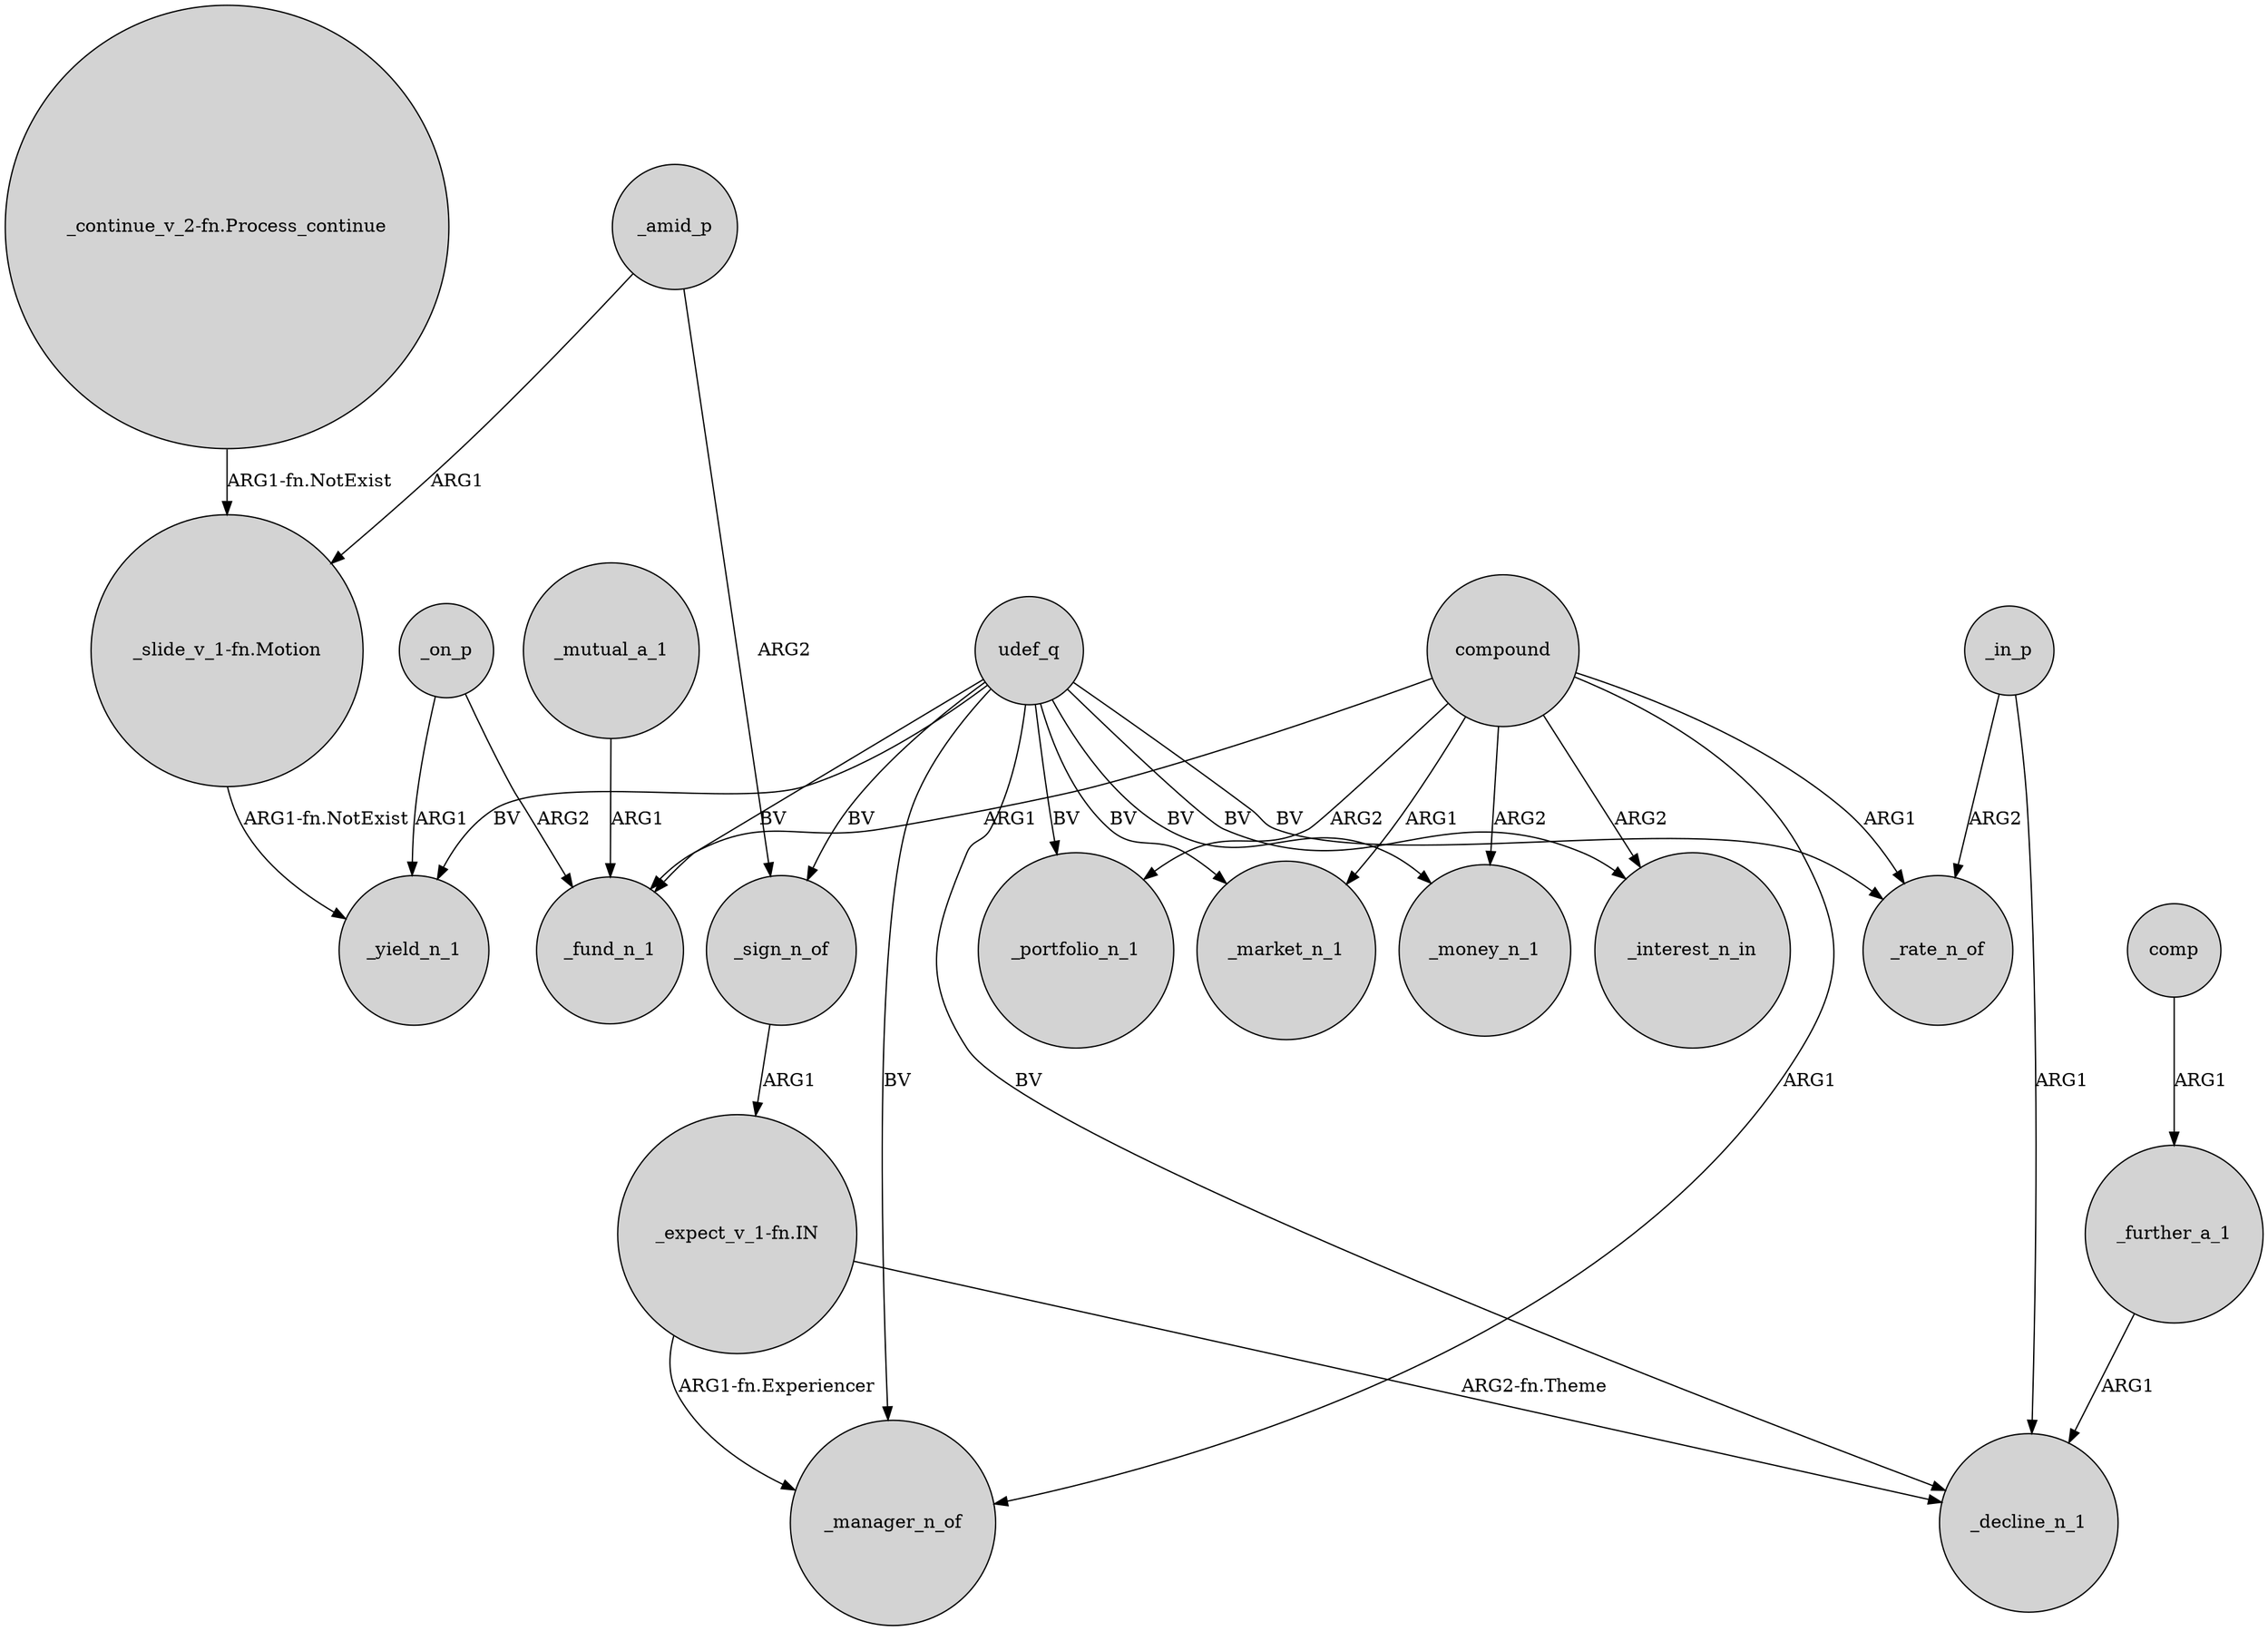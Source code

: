 digraph {
	node [shape=circle style=filled]
	"_expect_v_1-fn.IN" -> _manager_n_of [label="ARG1-fn.Experiencer"]
	udef_q -> _money_n_1 [label=BV]
	compound -> _manager_n_of [label=ARG1]
	_mutual_a_1 -> _fund_n_1 [label=ARG1]
	_in_p -> _rate_n_of [label=ARG2]
	compound -> _rate_n_of [label=ARG1]
	compound -> _portfolio_n_1 [label=ARG2]
	_sign_n_of -> "_expect_v_1-fn.IN" [label=ARG1]
	udef_q -> _rate_n_of [label=BV]
	udef_q -> _market_n_1 [label=BV]
	udef_q -> _interest_n_in [label=BV]
	"_expect_v_1-fn.IN" -> _decline_n_1 [label="ARG2-fn.Theme"]
	compound -> _interest_n_in [label=ARG2]
	"_slide_v_1-fn.Motion" -> _yield_n_1 [label="ARG1-fn.NotExist"]
	udef_q -> _sign_n_of [label=BV]
	compound -> _fund_n_1 [label=ARG1]
	compound -> _money_n_1 [label=ARG2]
	comp -> _further_a_1 [label=ARG1]
	udef_q -> _decline_n_1 [label=BV]
	_in_p -> _decline_n_1 [label=ARG1]
	_amid_p -> "_slide_v_1-fn.Motion" [label=ARG1]
	udef_q -> _fund_n_1 [label=BV]
	udef_q -> _manager_n_of [label=BV]
	_on_p -> _fund_n_1 [label=ARG2]
	_amid_p -> _sign_n_of [label=ARG2]
	compound -> _market_n_1 [label=ARG1]
	_on_p -> _yield_n_1 [label=ARG1]
	udef_q -> _yield_n_1 [label=BV]
	"_continue_v_2-fn.Process_continue" -> "_slide_v_1-fn.Motion" [label="ARG1-fn.NotExist"]
	_further_a_1 -> _decline_n_1 [label=ARG1]
	udef_q -> _portfolio_n_1 [label=BV]
}
